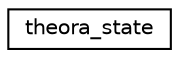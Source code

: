 digraph "Graphical Class Hierarchy"
{
  edge [fontname="Helvetica",fontsize="10",labelfontname="Helvetica",labelfontsize="10"];
  node [fontname="Helvetica",fontsize="10",shape=record];
  rankdir="LR";
  Node1 [label="theora_state",height=0.2,width=0.4,color="black", fillcolor="white", style="filled",URL="$structtheora__state.html"];
}
